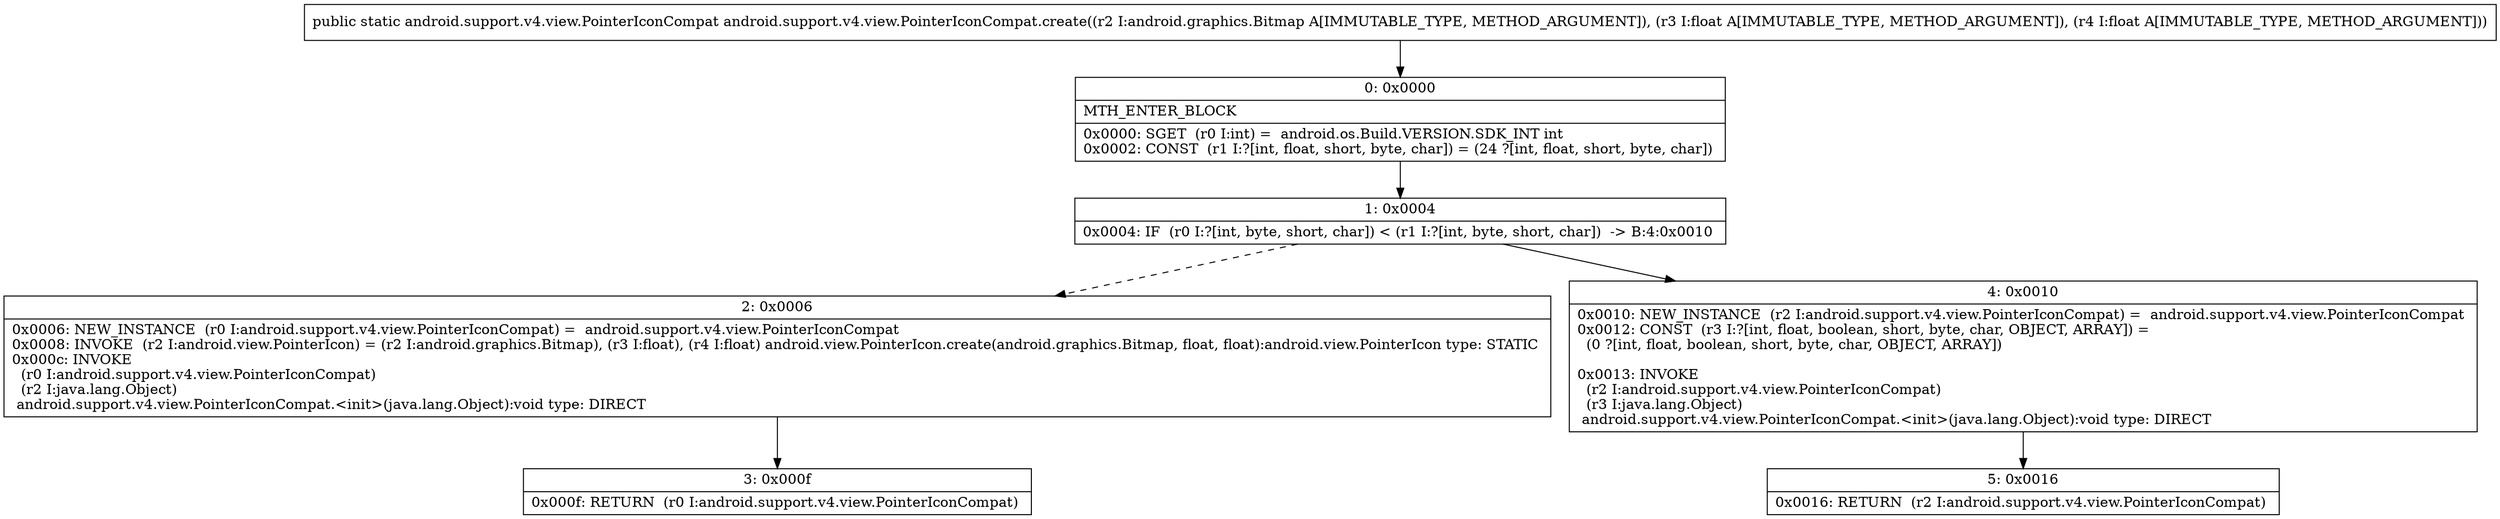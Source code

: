 digraph "CFG forandroid.support.v4.view.PointerIconCompat.create(Landroid\/graphics\/Bitmap;FF)Landroid\/support\/v4\/view\/PointerIconCompat;" {
Node_0 [shape=record,label="{0\:\ 0x0000|MTH_ENTER_BLOCK\l|0x0000: SGET  (r0 I:int) =  android.os.Build.VERSION.SDK_INT int \l0x0002: CONST  (r1 I:?[int, float, short, byte, char]) = (24 ?[int, float, short, byte, char]) \l}"];
Node_1 [shape=record,label="{1\:\ 0x0004|0x0004: IF  (r0 I:?[int, byte, short, char]) \< (r1 I:?[int, byte, short, char])  \-\> B:4:0x0010 \l}"];
Node_2 [shape=record,label="{2\:\ 0x0006|0x0006: NEW_INSTANCE  (r0 I:android.support.v4.view.PointerIconCompat) =  android.support.v4.view.PointerIconCompat \l0x0008: INVOKE  (r2 I:android.view.PointerIcon) = (r2 I:android.graphics.Bitmap), (r3 I:float), (r4 I:float) android.view.PointerIcon.create(android.graphics.Bitmap, float, float):android.view.PointerIcon type: STATIC \l0x000c: INVOKE  \l  (r0 I:android.support.v4.view.PointerIconCompat)\l  (r2 I:java.lang.Object)\l android.support.v4.view.PointerIconCompat.\<init\>(java.lang.Object):void type: DIRECT \l}"];
Node_3 [shape=record,label="{3\:\ 0x000f|0x000f: RETURN  (r0 I:android.support.v4.view.PointerIconCompat) \l}"];
Node_4 [shape=record,label="{4\:\ 0x0010|0x0010: NEW_INSTANCE  (r2 I:android.support.v4.view.PointerIconCompat) =  android.support.v4.view.PointerIconCompat \l0x0012: CONST  (r3 I:?[int, float, boolean, short, byte, char, OBJECT, ARRAY]) = \l  (0 ?[int, float, boolean, short, byte, char, OBJECT, ARRAY])\l \l0x0013: INVOKE  \l  (r2 I:android.support.v4.view.PointerIconCompat)\l  (r3 I:java.lang.Object)\l android.support.v4.view.PointerIconCompat.\<init\>(java.lang.Object):void type: DIRECT \l}"];
Node_5 [shape=record,label="{5\:\ 0x0016|0x0016: RETURN  (r2 I:android.support.v4.view.PointerIconCompat) \l}"];
MethodNode[shape=record,label="{public static android.support.v4.view.PointerIconCompat android.support.v4.view.PointerIconCompat.create((r2 I:android.graphics.Bitmap A[IMMUTABLE_TYPE, METHOD_ARGUMENT]), (r3 I:float A[IMMUTABLE_TYPE, METHOD_ARGUMENT]), (r4 I:float A[IMMUTABLE_TYPE, METHOD_ARGUMENT])) }"];
MethodNode -> Node_0;
Node_0 -> Node_1;
Node_1 -> Node_2[style=dashed];
Node_1 -> Node_4;
Node_2 -> Node_3;
Node_4 -> Node_5;
}

